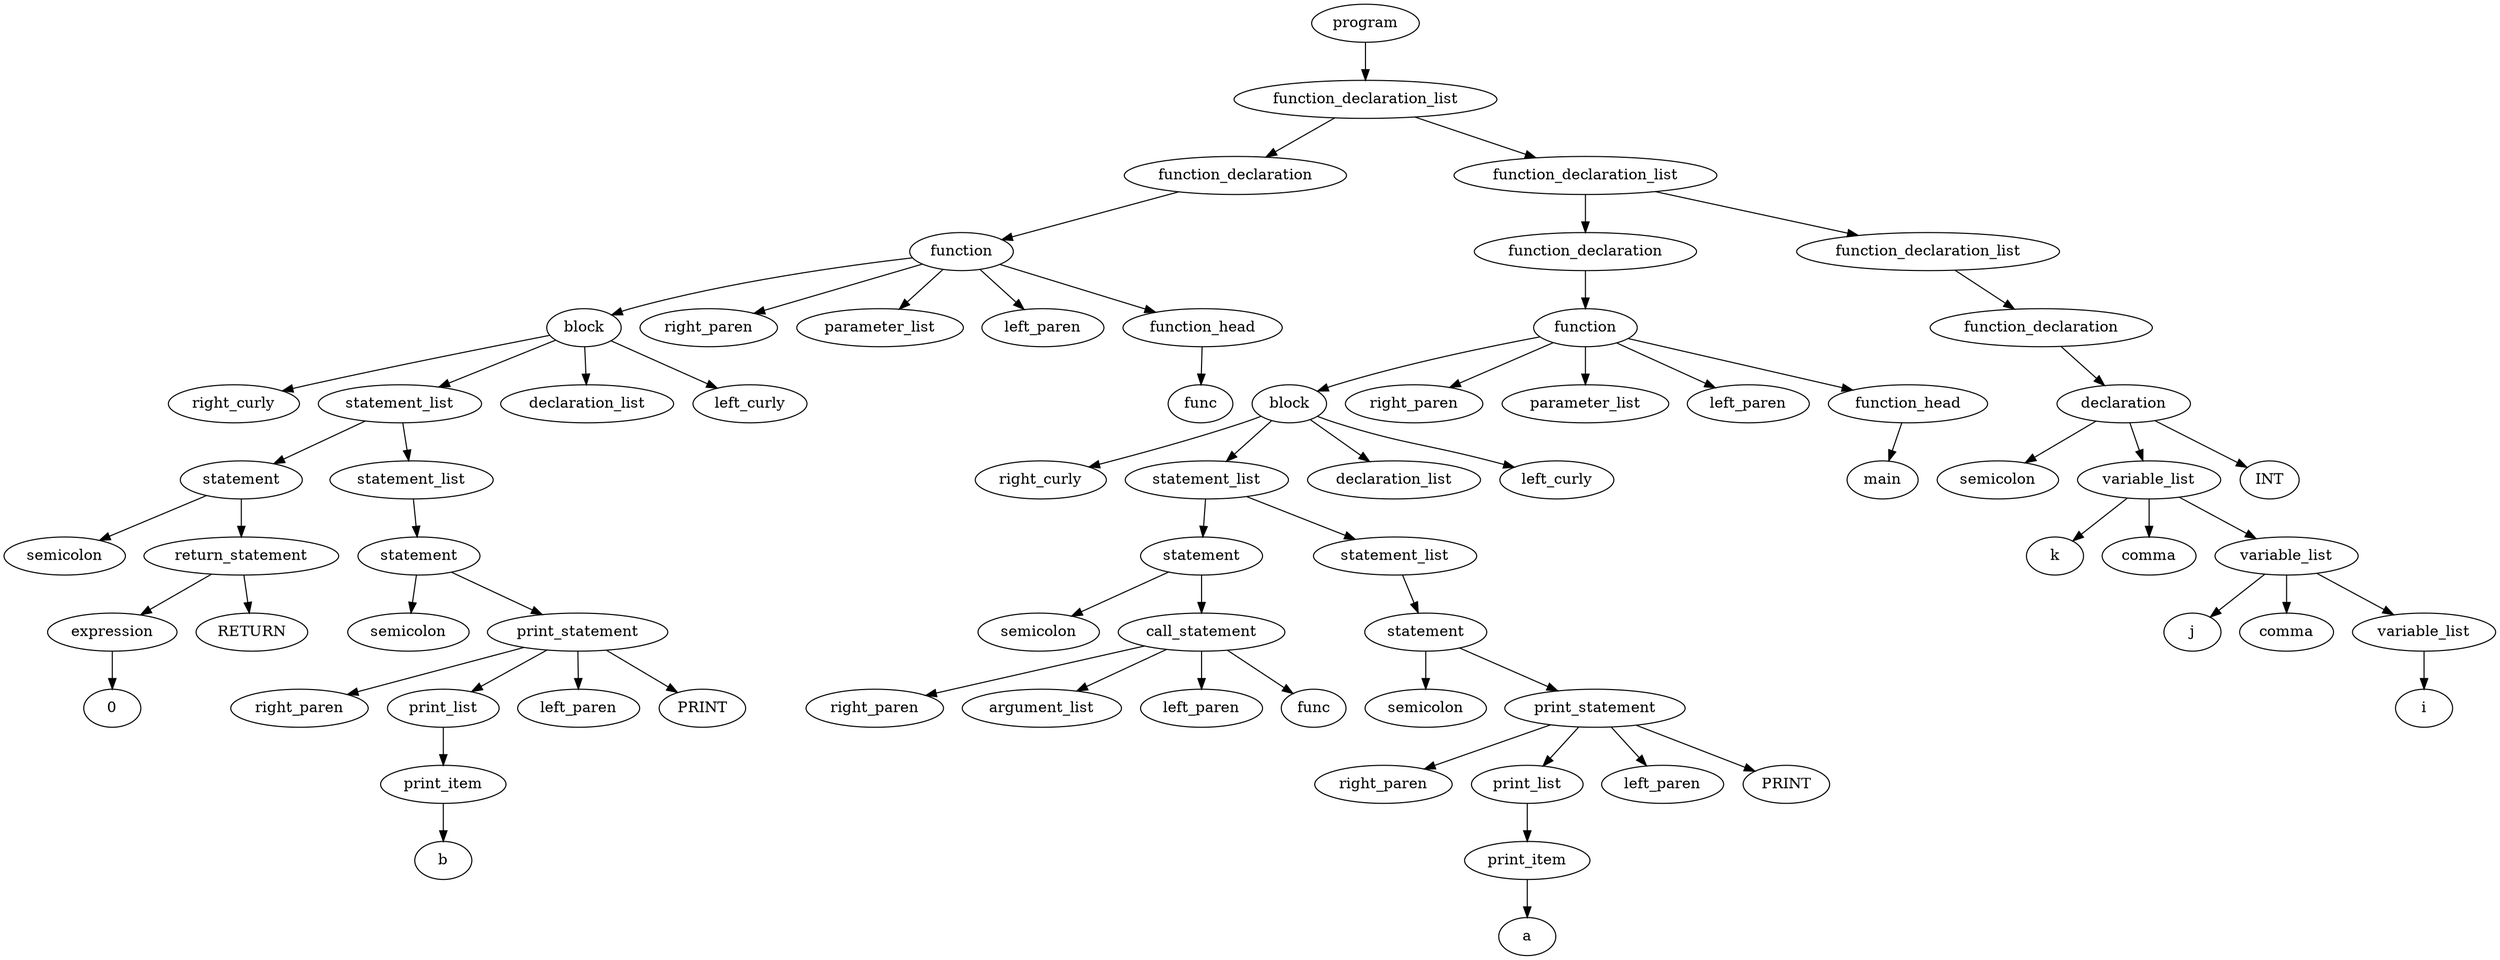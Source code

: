 digraph G{
graph[ordering=out];
n0[label=variable_list];
n1[label=i];
n0->n1;
n2[label=variable_list];
n3[label=j];
n2->n3;
n4[label=comma];
n2->n4;
n2->n0;
n6[label=variable_list];
n7[label=k];
n6->n7;
n8[label=comma];
n6->n8;
n6->n2;
n10[label=declaration];
n11[label=semicolon];
n10->n11;
n10->n6;
n13[label=INT];
n10->n13;
n14[label=function_declaration];
n14->n10;
n16[label=function_declaration_list];
n16->n14;
n18[label=function_head];
n19[label=main];
n18->n19;
n20[label=print_item];
n21[label="a"];
n20->n21;
n22[label=print_list];
n22->n20;
n24[label=print_statement];
n25[label=right_paren];
n24->n25;
n24->n22;
n27[label=left_paren];
n24->n27;
n28[label=PRINT];
n24->n28;
n29[label=statement];
n30[label=semicolon];
n29->n30;
n29->n24;
n32[label=statement_list];
n32->n29;
n34[label=call_statement];
n35[label=right_paren];
n34->n35;
n36[label=argument_list];
n34->n36;
n37[label=left_paren];
n34->n37;
n38[label=func];
n34->n38;
n39[label=statement];
n40[label=semicolon];
n39->n40;
n39->n34;
n42[label=statement_list];
n42->n39;
n42->n32;
n45[label=block];
n46[label=right_curly];
n45->n46;
n45->n42;
n48[label=declaration_list];
n45->n48;
n49[label=left_curly];
n45->n49;
n50[label=function];
n50->n45;
n52[label=right_paren];
n50->n52;
n53[label=parameter_list];
n50->n53;
n54[label=left_paren];
n50->n54;
n50->n18;
n56[label=function_declaration];
n56->n50;
n58[label=function_declaration_list];
n58->n56;
n58->n16;
n61[label=function_head];
n62[label=func];
n61->n62;
n63[label=print_item];
n64[label="b"];
n63->n64;
n65[label=print_list];
n65->n63;
n67[label=print_statement];
n68[label=right_paren];
n67->n68;
n67->n65;
n70[label=left_paren];
n67->n70;
n71[label=PRINT];
n67->n71;
n72[label=statement];
n73[label=semicolon];
n72->n73;
n72->n67;
n75[label=statement_list];
n75->n72;
n77[label=expression];
n78[label=0];
n77->n78;
n79[label=return_statement];
n79->n77;
n81[label=RETURN];
n79->n81;
n82[label=statement];
n83[label=semicolon];
n82->n83;
n82->n79;
n85[label=statement_list];
n85->n82;
n85->n75;
n88[label=block];
n89[label=right_curly];
n88->n89;
n88->n85;
n91[label=declaration_list];
n88->n91;
n92[label=left_curly];
n88->n92;
n93[label=function];
n93->n88;
n95[label=right_paren];
n93->n95;
n96[label=parameter_list];
n93->n96;
n97[label=left_paren];
n93->n97;
n93->n61;
n99[label=function_declaration];
n99->n93;
n101[label=function_declaration_list];
n101->n99;
n101->n58;
n104[label=program];
n104->n101;
}
